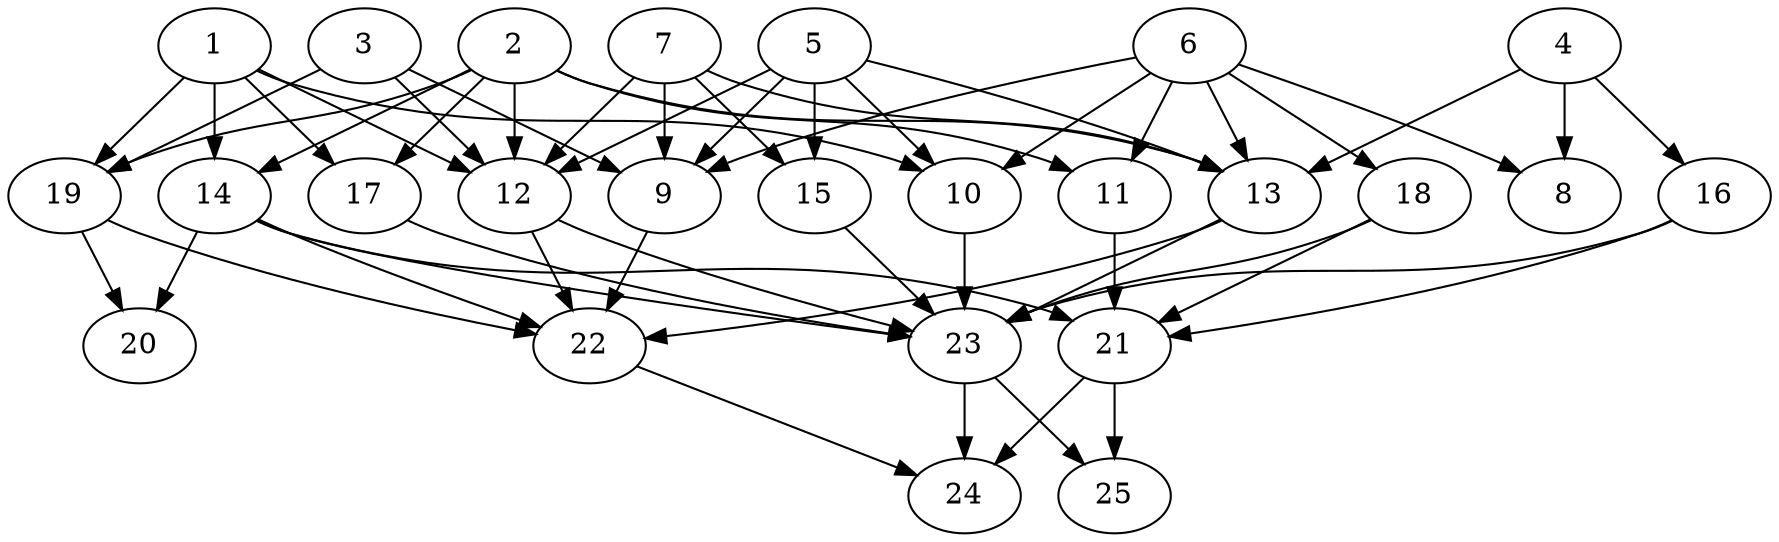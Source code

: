 // DAG automatically generated by daggen at Tue Aug  6 16:26:47 2019
// ./daggen --dot -n 25 --ccr 0.5 --fat 0.7 --regular 0.5 --density 0.6 --mindata 5242880 --maxdata 52428800 
digraph G {
  1 [size="12795904", alpha="0.12", expect_size="6397952"] 
  1 -> 10 [size ="6397952"]
  1 -> 12 [size ="6397952"]
  1 -> 14 [size ="6397952"]
  1 -> 17 [size ="6397952"]
  1 -> 19 [size ="6397952"]
  2 [size="63186944", alpha="0.03", expect_size="31593472"] 
  2 -> 11 [size ="31593472"]
  2 -> 12 [size ="31593472"]
  2 -> 13 [size ="31593472"]
  2 -> 14 [size ="31593472"]
  2 -> 17 [size ="31593472"]
  2 -> 19 [size ="31593472"]
  3 [size="32817152", alpha="0.13", expect_size="16408576"] 
  3 -> 9 [size ="16408576"]
  3 -> 12 [size ="16408576"]
  3 -> 19 [size ="16408576"]
  4 [size="88373248", alpha="0.01", expect_size="44186624"] 
  4 -> 8 [size ="44186624"]
  4 -> 13 [size ="44186624"]
  4 -> 16 [size ="44186624"]
  5 [size="74045440", alpha="0.19", expect_size="37022720"] 
  5 -> 9 [size ="37022720"]
  5 -> 10 [size ="37022720"]
  5 -> 12 [size ="37022720"]
  5 -> 13 [size ="37022720"]
  5 -> 15 [size ="37022720"]
  6 [size="95965184", alpha="0.11", expect_size="47982592"] 
  6 -> 8 [size ="47982592"]
  6 -> 9 [size ="47982592"]
  6 -> 10 [size ="47982592"]
  6 -> 11 [size ="47982592"]
  6 -> 13 [size ="47982592"]
  6 -> 18 [size ="47982592"]
  7 [size="48691200", alpha="0.07", expect_size="24345600"] 
  7 -> 9 [size ="24345600"]
  7 -> 12 [size ="24345600"]
  7 -> 13 [size ="24345600"]
  7 -> 15 [size ="24345600"]
  8 [size="91336704", alpha="0.08", expect_size="45668352"] 
  9 [size="15118336", alpha="0.01", expect_size="7559168"] 
  9 -> 22 [size ="7559168"]
  10 [size="43827200", alpha="0.01", expect_size="21913600"] 
  10 -> 23 [size ="21913600"]
  11 [size="58824704", alpha="0.09", expect_size="29412352"] 
  11 -> 21 [size ="29412352"]
  12 [size="22411264", alpha="0.11", expect_size="11205632"] 
  12 -> 22 [size ="11205632"]
  12 -> 23 [size ="11205632"]
  13 [size="38547456", alpha="0.13", expect_size="19273728"] 
  13 -> 22 [size ="19273728"]
  13 -> 23 [size ="19273728"]
  14 [size="98592768", alpha="0.18", expect_size="49296384"] 
  14 -> 20 [size ="49296384"]
  14 -> 21 [size ="49296384"]
  14 -> 22 [size ="49296384"]
  14 -> 23 [size ="49296384"]
  15 [size="104849408", alpha="0.13", expect_size="52424704"] 
  15 -> 23 [size ="52424704"]
  16 [size="101931008", alpha="0.17", expect_size="50965504"] 
  16 -> 21 [size ="50965504"]
  16 -> 23 [size ="50965504"]
  17 [size="59115520", alpha="0.01", expect_size="29557760"] 
  17 -> 23 [size ="29557760"]
  18 [size="92862464", alpha="0.20", expect_size="46431232"] 
  18 -> 21 [size ="46431232"]
  18 -> 23 [size ="46431232"]
  19 [size="38481920", alpha="0.15", expect_size="19240960"] 
  19 -> 20 [size ="19240960"]
  19 -> 22 [size ="19240960"]
  20 [size="44912640", alpha="0.07", expect_size="22456320"] 
  21 [size="51548160", alpha="0.19", expect_size="25774080"] 
  21 -> 24 [size ="25774080"]
  21 -> 25 [size ="25774080"]
  22 [size="94742528", alpha="0.03", expect_size="47371264"] 
  22 -> 24 [size ="47371264"]
  23 [size="52432896", alpha="0.11", expect_size="26216448"] 
  23 -> 24 [size ="26216448"]
  23 -> 25 [size ="26216448"]
  24 [size="20070400", alpha="0.16", expect_size="10035200"] 
  25 [size="12783616", alpha="0.15", expect_size="6391808"] 
}

